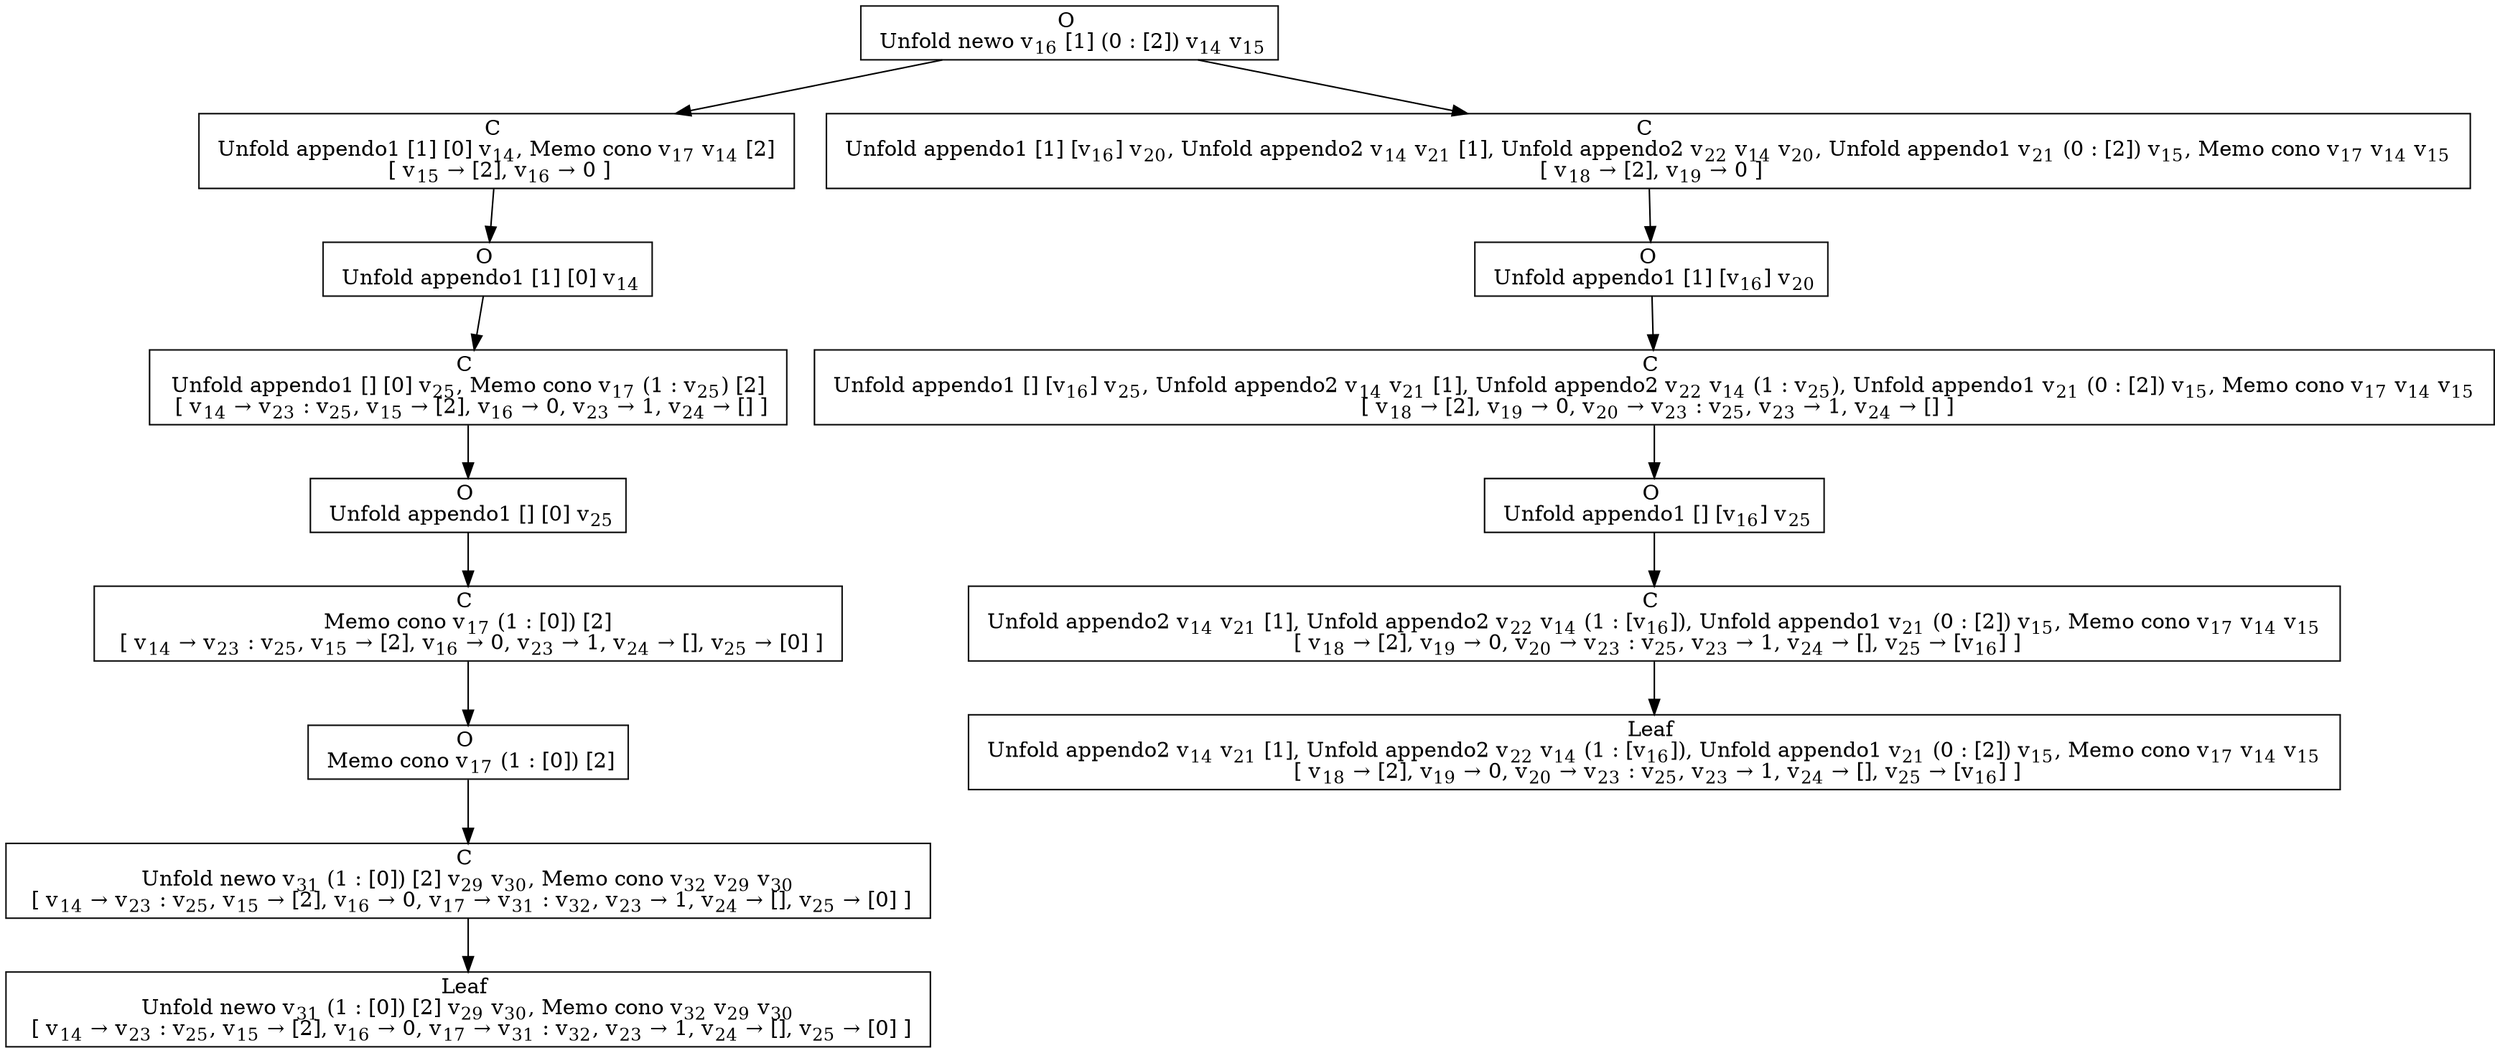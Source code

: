 digraph {
    graph [rankdir=TB
          ,bgcolor=transparent];
    node [shape=box
         ,fillcolor=white
         ,style=filled];
    0 [label=<O <BR/> Unfold newo v<SUB>16</SUB> [1] (0 : [2]) v<SUB>14</SUB> v<SUB>15</SUB>>];
    1 [label=<C <BR/> Unfold appendo1 [1] [0] v<SUB>14</SUB>, Memo cono v<SUB>17</SUB> v<SUB>14</SUB> [2] <BR/>  [ v<SUB>15</SUB> &rarr; [2], v<SUB>16</SUB> &rarr; 0 ] >];
    2 [label=<C <BR/> Unfold appendo1 [1] [v<SUB>16</SUB>] v<SUB>20</SUB>, Unfold appendo2 v<SUB>14</SUB> v<SUB>21</SUB> [1], Unfold appendo2 v<SUB>22</SUB> v<SUB>14</SUB> v<SUB>20</SUB>, Unfold appendo1 v<SUB>21</SUB> (0 : [2]) v<SUB>15</SUB>, Memo cono v<SUB>17</SUB> v<SUB>14</SUB> v<SUB>15</SUB> <BR/>  [ v<SUB>18</SUB> &rarr; [2], v<SUB>19</SUB> &rarr; 0 ] >];
    3 [label=<O <BR/> Unfold appendo1 [1] [0] v<SUB>14</SUB>>];
    4 [label=<C <BR/> Unfold appendo1 [] [0] v<SUB>25</SUB>, Memo cono v<SUB>17</SUB> (1 : v<SUB>25</SUB>) [2] <BR/>  [ v<SUB>14</SUB> &rarr; v<SUB>23</SUB> : v<SUB>25</SUB>, v<SUB>15</SUB> &rarr; [2], v<SUB>16</SUB> &rarr; 0, v<SUB>23</SUB> &rarr; 1, v<SUB>24</SUB> &rarr; [] ] >];
    5 [label=<O <BR/> Unfold appendo1 [] [0] v<SUB>25</SUB>>];
    6 [label=<C <BR/> Memo cono v<SUB>17</SUB> (1 : [0]) [2] <BR/>  [ v<SUB>14</SUB> &rarr; v<SUB>23</SUB> : v<SUB>25</SUB>, v<SUB>15</SUB> &rarr; [2], v<SUB>16</SUB> &rarr; 0, v<SUB>23</SUB> &rarr; 1, v<SUB>24</SUB> &rarr; [], v<SUB>25</SUB> &rarr; [0] ] >];
    7 [label=<O <BR/> Memo cono v<SUB>17</SUB> (1 : [0]) [2]>];
    8 [label=<C <BR/> Unfold newo v<SUB>31</SUB> (1 : [0]) [2] v<SUB>29</SUB> v<SUB>30</SUB>, Memo cono v<SUB>32</SUB> v<SUB>29</SUB> v<SUB>30</SUB> <BR/>  [ v<SUB>14</SUB> &rarr; v<SUB>23</SUB> : v<SUB>25</SUB>, v<SUB>15</SUB> &rarr; [2], v<SUB>16</SUB> &rarr; 0, v<SUB>17</SUB> &rarr; v<SUB>31</SUB> : v<SUB>32</SUB>, v<SUB>23</SUB> &rarr; 1, v<SUB>24</SUB> &rarr; [], v<SUB>25</SUB> &rarr; [0] ] >];
    9 [label=<Leaf <BR/> Unfold newo v<SUB>31</SUB> (1 : [0]) [2] v<SUB>29</SUB> v<SUB>30</SUB>, Memo cono v<SUB>32</SUB> v<SUB>29</SUB> v<SUB>30</SUB> <BR/>  [ v<SUB>14</SUB> &rarr; v<SUB>23</SUB> : v<SUB>25</SUB>, v<SUB>15</SUB> &rarr; [2], v<SUB>16</SUB> &rarr; 0, v<SUB>17</SUB> &rarr; v<SUB>31</SUB> : v<SUB>32</SUB>, v<SUB>23</SUB> &rarr; 1, v<SUB>24</SUB> &rarr; [], v<SUB>25</SUB> &rarr; [0] ] >];
    10 [label=<O <BR/> Unfold appendo1 [1] [v<SUB>16</SUB>] v<SUB>20</SUB>>];
    11 [label=<C <BR/> Unfold appendo1 [] [v<SUB>16</SUB>] v<SUB>25</SUB>, Unfold appendo2 v<SUB>14</SUB> v<SUB>21</SUB> [1], Unfold appendo2 v<SUB>22</SUB> v<SUB>14</SUB> (1 : v<SUB>25</SUB>), Unfold appendo1 v<SUB>21</SUB> (0 : [2]) v<SUB>15</SUB>, Memo cono v<SUB>17</SUB> v<SUB>14</SUB> v<SUB>15</SUB> <BR/>  [ v<SUB>18</SUB> &rarr; [2], v<SUB>19</SUB> &rarr; 0, v<SUB>20</SUB> &rarr; v<SUB>23</SUB> : v<SUB>25</SUB>, v<SUB>23</SUB> &rarr; 1, v<SUB>24</SUB> &rarr; [] ] >];
    12 [label=<O <BR/> Unfold appendo1 [] [v<SUB>16</SUB>] v<SUB>25</SUB>>];
    13 [label=<C <BR/> Unfold appendo2 v<SUB>14</SUB> v<SUB>21</SUB> [1], Unfold appendo2 v<SUB>22</SUB> v<SUB>14</SUB> (1 : [v<SUB>16</SUB>]), Unfold appendo1 v<SUB>21</SUB> (0 : [2]) v<SUB>15</SUB>, Memo cono v<SUB>17</SUB> v<SUB>14</SUB> v<SUB>15</SUB> <BR/>  [ v<SUB>18</SUB> &rarr; [2], v<SUB>19</SUB> &rarr; 0, v<SUB>20</SUB> &rarr; v<SUB>23</SUB> : v<SUB>25</SUB>, v<SUB>23</SUB> &rarr; 1, v<SUB>24</SUB> &rarr; [], v<SUB>25</SUB> &rarr; [v<SUB>16</SUB>] ] >];
    14 [label=<Leaf <BR/> Unfold appendo2 v<SUB>14</SUB> v<SUB>21</SUB> [1], Unfold appendo2 v<SUB>22</SUB> v<SUB>14</SUB> (1 : [v<SUB>16</SUB>]), Unfold appendo1 v<SUB>21</SUB> (0 : [2]) v<SUB>15</SUB>, Memo cono v<SUB>17</SUB> v<SUB>14</SUB> v<SUB>15</SUB> <BR/>  [ v<SUB>18</SUB> &rarr; [2], v<SUB>19</SUB> &rarr; 0, v<SUB>20</SUB> &rarr; v<SUB>23</SUB> : v<SUB>25</SUB>, v<SUB>23</SUB> &rarr; 1, v<SUB>24</SUB> &rarr; [], v<SUB>25</SUB> &rarr; [v<SUB>16</SUB>] ] >];
    0 -> 1 [label=""];
    0 -> 2 [label=""];
    1 -> 3 [label=""];
    2 -> 10 [label=""];
    3 -> 4 [label=""];
    4 -> 5 [label=""];
    5 -> 6 [label=""];
    6 -> 7 [label=""];
    7 -> 8 [label=""];
    8 -> 9 [label=""];
    10 -> 11 [label=""];
    11 -> 12 [label=""];
    12 -> 13 [label=""];
    13 -> 14 [label=""];
}